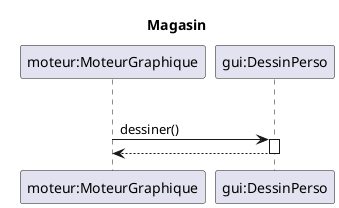 @startuml

title Magasin


participant "moteur:MoteurGraphique" as 0
participant "gui:DessinPerso" as 1




loop foreach
0->1 : dessiner()
activate 1
1-->0
deactivate 1



@enduml